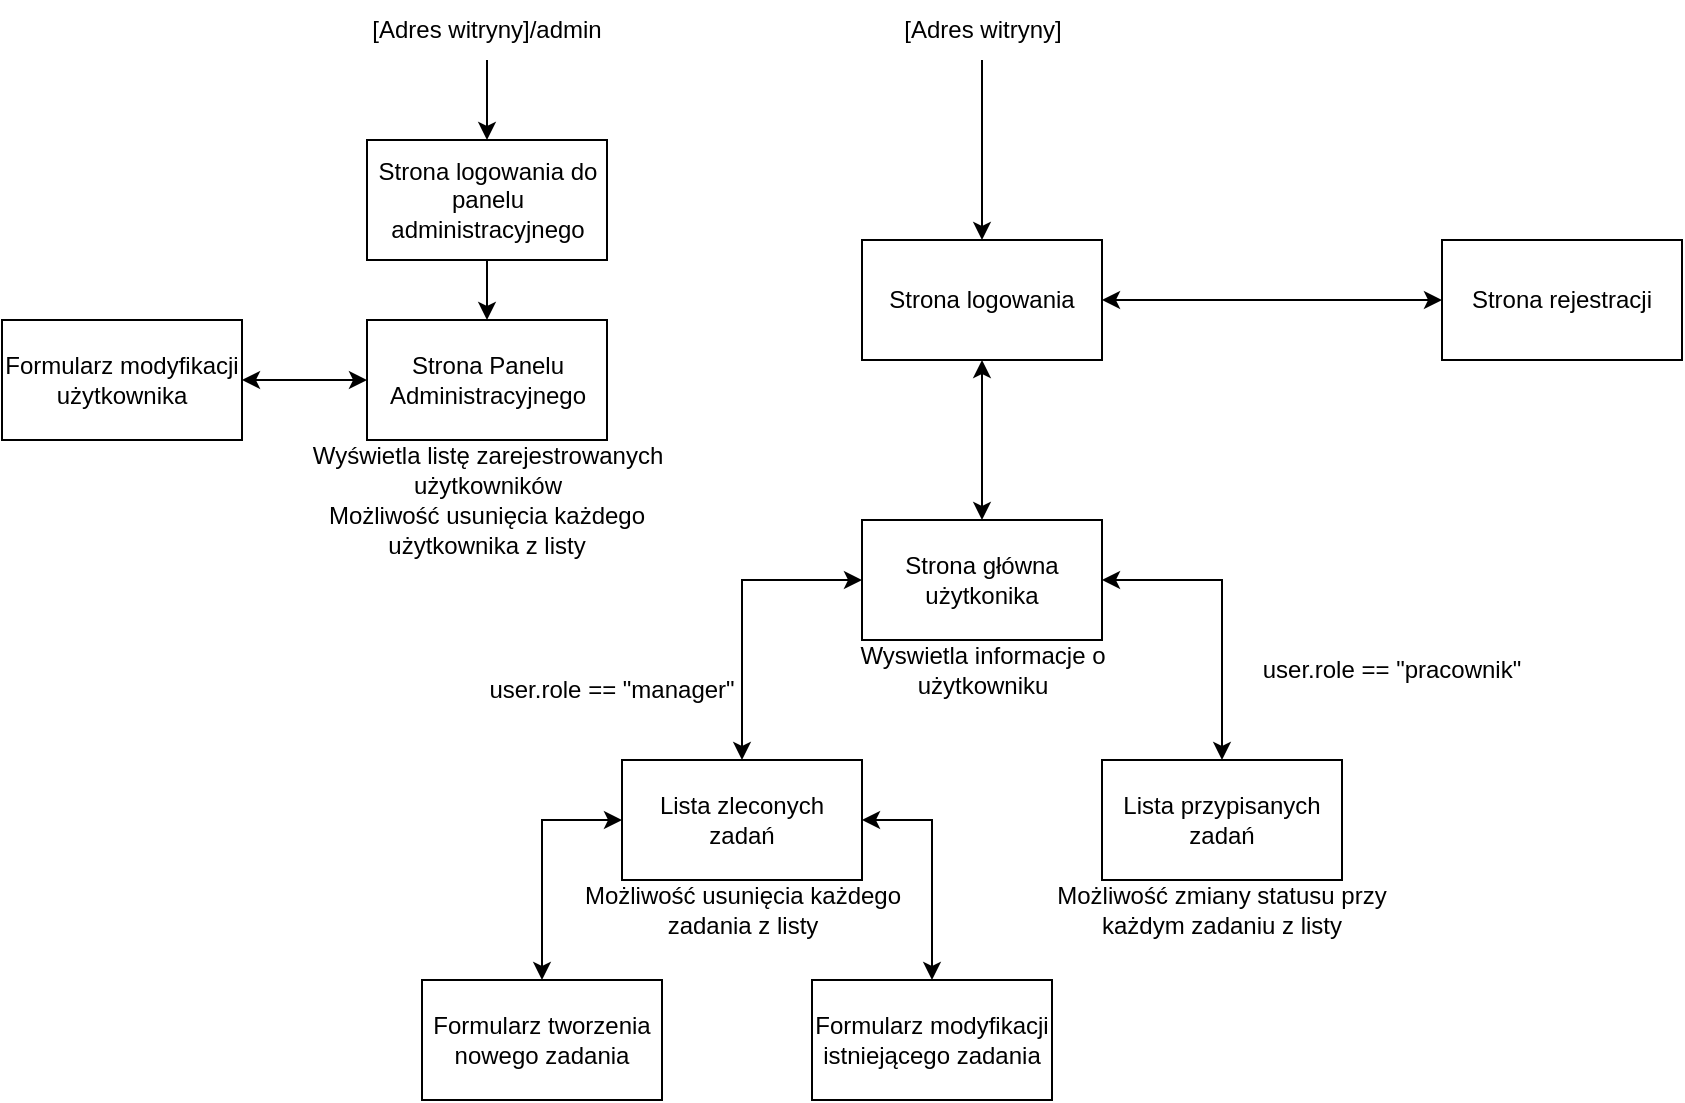 <mxfile version="24.2.5" type="device">
  <diagram name="Strona-1" id="TSGSGOjUfx4-wDD76mtl">
    <mxGraphModel dx="1050" dy="522" grid="1" gridSize="10" guides="1" tooltips="1" connect="1" arrows="1" fold="1" page="1" pageScale="1" pageWidth="1169" pageHeight="827" background="#ffffff" math="0" shadow="0">
      <root>
        <mxCell id="0" />
        <mxCell id="1" parent="0" />
        <mxCell id="w35nY8qTUXebuO3vPiI_-16" style="edgeStyle=orthogonalEdgeStyle;rounded=0;orthogonalLoop=1;jettySize=auto;html=1;startArrow=classic;startFill=1;" edge="1" parent="1" source="w35nY8qTUXebuO3vPiI_-1" target="w35nY8qTUXebuO3vPiI_-7">
          <mxGeometry relative="1" as="geometry" />
        </mxCell>
        <mxCell id="w35nY8qTUXebuO3vPiI_-1" value="Strona logowania" style="rounded=0;whiteSpace=wrap;html=1;" vertex="1" parent="1">
          <mxGeometry x="490" y="140" width="120" height="60" as="geometry" />
        </mxCell>
        <mxCell id="w35nY8qTUXebuO3vPiI_-3" style="edgeStyle=orthogonalEdgeStyle;rounded=0;orthogonalLoop=1;jettySize=auto;html=1;entryX=0.5;entryY=0;entryDx=0;entryDy=0;" edge="1" parent="1" source="w35nY8qTUXebuO3vPiI_-2" target="w35nY8qTUXebuO3vPiI_-1">
          <mxGeometry relative="1" as="geometry" />
        </mxCell>
        <mxCell id="w35nY8qTUXebuO3vPiI_-2" value="[Adres witryny]" style="text;html=1;align=center;verticalAlign=middle;whiteSpace=wrap;rounded=0;" vertex="1" parent="1">
          <mxGeometry x="487.5" y="20" width="125" height="30" as="geometry" />
        </mxCell>
        <mxCell id="w35nY8qTUXebuO3vPiI_-37" style="edgeStyle=orthogonalEdgeStyle;rounded=0;orthogonalLoop=1;jettySize=auto;html=1;entryX=0.5;entryY=0;entryDx=0;entryDy=0;" edge="1" parent="1" source="w35nY8qTUXebuO3vPiI_-4" target="w35nY8qTUXebuO3vPiI_-35">
          <mxGeometry relative="1" as="geometry" />
        </mxCell>
        <mxCell id="w35nY8qTUXebuO3vPiI_-4" value="[Adres witryny]/admin" style="text;html=1;align=center;verticalAlign=middle;whiteSpace=wrap;rounded=0;" vertex="1" parent="1">
          <mxGeometry x="240" y="20" width="125" height="30" as="geometry" />
        </mxCell>
        <mxCell id="w35nY8qTUXebuO3vPiI_-34" style="edgeStyle=orthogonalEdgeStyle;rounded=0;orthogonalLoop=1;jettySize=auto;html=1;entryX=1;entryY=0.5;entryDx=0;entryDy=0;startArrow=classic;startFill=1;" edge="1" parent="1" source="w35nY8qTUXebuO3vPiI_-5" target="w35nY8qTUXebuO3vPiI_-32">
          <mxGeometry relative="1" as="geometry" />
        </mxCell>
        <mxCell id="w35nY8qTUXebuO3vPiI_-5" value="Strona Panelu Administracyjnego" style="rounded=0;whiteSpace=wrap;html=1;" vertex="1" parent="1">
          <mxGeometry x="242.5" y="180" width="120" height="60" as="geometry" />
        </mxCell>
        <mxCell id="w35nY8qTUXebuO3vPiI_-19" style="edgeStyle=orthogonalEdgeStyle;rounded=0;orthogonalLoop=1;jettySize=auto;html=1;startArrow=classic;startFill=1;" edge="1" parent="1" source="w35nY8qTUXebuO3vPiI_-7" target="w35nY8qTUXebuO3vPiI_-18">
          <mxGeometry relative="1" as="geometry">
            <Array as="points">
              <mxPoint x="430" y="310" />
            </Array>
          </mxGeometry>
        </mxCell>
        <mxCell id="w35nY8qTUXebuO3vPiI_-22" style="edgeStyle=orthogonalEdgeStyle;rounded=0;orthogonalLoop=1;jettySize=auto;html=1;entryX=0.5;entryY=0;entryDx=0;entryDy=0;startArrow=classic;startFill=1;" edge="1" parent="1" source="w35nY8qTUXebuO3vPiI_-7" target="w35nY8qTUXebuO3vPiI_-21">
          <mxGeometry relative="1" as="geometry">
            <Array as="points">
              <mxPoint x="670" y="310" />
            </Array>
          </mxGeometry>
        </mxCell>
        <mxCell id="w35nY8qTUXebuO3vPiI_-7" value="Strona główna użytkonika" style="rounded=0;whiteSpace=wrap;html=1;" vertex="1" parent="1">
          <mxGeometry x="490" y="280" width="120" height="60" as="geometry" />
        </mxCell>
        <mxCell id="w35nY8qTUXebuO3vPiI_-15" style="edgeStyle=orthogonalEdgeStyle;rounded=0;orthogonalLoop=1;jettySize=auto;html=1;entryX=1;entryY=0.5;entryDx=0;entryDy=0;startArrow=classic;startFill=1;" edge="1" parent="1" source="w35nY8qTUXebuO3vPiI_-12" target="w35nY8qTUXebuO3vPiI_-1">
          <mxGeometry relative="1" as="geometry" />
        </mxCell>
        <mxCell id="w35nY8qTUXebuO3vPiI_-12" value="Strona rejestracji" style="rounded=0;whiteSpace=wrap;html=1;" vertex="1" parent="1">
          <mxGeometry x="780" y="140" width="120" height="60" as="geometry" />
        </mxCell>
        <mxCell id="w35nY8qTUXebuO3vPiI_-17" value="Wyswietla informacje o użytkowniku" style="text;html=1;align=center;verticalAlign=middle;whiteSpace=wrap;rounded=0;" vertex="1" parent="1">
          <mxGeometry x="482.5" y="340" width="135" height="30" as="geometry" />
        </mxCell>
        <mxCell id="w35nY8qTUXebuO3vPiI_-25" style="edgeStyle=orthogonalEdgeStyle;rounded=0;orthogonalLoop=1;jettySize=auto;html=1;entryX=0.5;entryY=0;entryDx=0;entryDy=0;startArrow=classic;startFill=1;" edge="1" parent="1" source="w35nY8qTUXebuO3vPiI_-18" target="w35nY8qTUXebuO3vPiI_-24">
          <mxGeometry relative="1" as="geometry">
            <Array as="points">
              <mxPoint x="330" y="430" />
            </Array>
          </mxGeometry>
        </mxCell>
        <mxCell id="w35nY8qTUXebuO3vPiI_-27" style="edgeStyle=orthogonalEdgeStyle;rounded=0;orthogonalLoop=1;jettySize=auto;html=1;entryX=0.5;entryY=0;entryDx=0;entryDy=0;startArrow=classic;startFill=1;" edge="1" parent="1" source="w35nY8qTUXebuO3vPiI_-18" target="w35nY8qTUXebuO3vPiI_-26">
          <mxGeometry relative="1" as="geometry">
            <Array as="points">
              <mxPoint x="525" y="430" />
            </Array>
          </mxGeometry>
        </mxCell>
        <mxCell id="w35nY8qTUXebuO3vPiI_-18" value="Lista zleconych zadań" style="rounded=0;whiteSpace=wrap;html=1;" vertex="1" parent="1">
          <mxGeometry x="370" y="400" width="120" height="60" as="geometry" />
        </mxCell>
        <mxCell id="w35nY8qTUXebuO3vPiI_-20" value="user.role == &quot;manager&quot;" style="text;html=1;align=center;verticalAlign=middle;whiteSpace=wrap;rounded=0;" vertex="1" parent="1">
          <mxGeometry x="280" y="350" width="170" height="30" as="geometry" />
        </mxCell>
        <mxCell id="w35nY8qTUXebuO3vPiI_-21" value="Lista przypisanych zadań" style="rounded=0;whiteSpace=wrap;html=1;" vertex="1" parent="1">
          <mxGeometry x="610" y="400" width="120" height="60" as="geometry" />
        </mxCell>
        <mxCell id="w35nY8qTUXebuO3vPiI_-23" value="user.role == &quot;pracownik&quot;" style="text;html=1;align=center;verticalAlign=middle;whiteSpace=wrap;rounded=0;" vertex="1" parent="1">
          <mxGeometry x="670" y="340" width="170" height="30" as="geometry" />
        </mxCell>
        <mxCell id="w35nY8qTUXebuO3vPiI_-24" value="Formularz tworzenia nowego zadania" style="rounded=0;whiteSpace=wrap;html=1;" vertex="1" parent="1">
          <mxGeometry x="270" y="510" width="120" height="60" as="geometry" />
        </mxCell>
        <mxCell id="w35nY8qTUXebuO3vPiI_-26" value="Formularz modyfikacji istniejącego zadania" style="rounded=0;whiteSpace=wrap;html=1;" vertex="1" parent="1">
          <mxGeometry x="465" y="510" width="120" height="60" as="geometry" />
        </mxCell>
        <mxCell id="w35nY8qTUXebuO3vPiI_-28" value="Możliwość usunięcia każdego zadania z listy" style="text;html=1;align=center;verticalAlign=middle;whiteSpace=wrap;rounded=0;" vertex="1" parent="1">
          <mxGeometry x="333.75" y="460" width="192.5" height="30" as="geometry" />
        </mxCell>
        <mxCell id="w35nY8qTUXebuO3vPiI_-29" value="Możliwość zmiany statusu przy każdym zadaniu z listy" style="text;html=1;align=center;verticalAlign=middle;whiteSpace=wrap;rounded=0;" vertex="1" parent="1">
          <mxGeometry x="586.25" y="460" width="167.5" height="30" as="geometry" />
        </mxCell>
        <mxCell id="w35nY8qTUXebuO3vPiI_-30" value="Wyświetla listę zarejestrowanych użytkowników" style="text;html=1;align=center;verticalAlign=middle;whiteSpace=wrap;rounded=0;" vertex="1" parent="1">
          <mxGeometry x="202.5" y="240" width="200" height="30" as="geometry" />
        </mxCell>
        <mxCell id="w35nY8qTUXebuO3vPiI_-31" value="Możliwość usunięcia każdego użytkownika z listy" style="text;html=1;align=center;verticalAlign=middle;whiteSpace=wrap;rounded=0;" vertex="1" parent="1">
          <mxGeometry x="206.25" y="270" width="192.5" height="30" as="geometry" />
        </mxCell>
        <mxCell id="w35nY8qTUXebuO3vPiI_-32" value="Formularz modyfikacji użytkownika" style="rounded=0;whiteSpace=wrap;html=1;" vertex="1" parent="1">
          <mxGeometry x="60" y="180" width="120" height="60" as="geometry" />
        </mxCell>
        <mxCell id="w35nY8qTUXebuO3vPiI_-33" style="edgeStyle=orthogonalEdgeStyle;rounded=0;orthogonalLoop=1;jettySize=auto;html=1;exitX=0.5;exitY=1;exitDx=0;exitDy=0;" edge="1" parent="1" source="w35nY8qTUXebuO3vPiI_-30" target="w35nY8qTUXebuO3vPiI_-30">
          <mxGeometry relative="1" as="geometry" />
        </mxCell>
        <mxCell id="w35nY8qTUXebuO3vPiI_-38" style="edgeStyle=orthogonalEdgeStyle;rounded=0;orthogonalLoop=1;jettySize=auto;html=1;entryX=0.5;entryY=0;entryDx=0;entryDy=0;" edge="1" parent="1" source="w35nY8qTUXebuO3vPiI_-35" target="w35nY8qTUXebuO3vPiI_-5">
          <mxGeometry relative="1" as="geometry" />
        </mxCell>
        <mxCell id="w35nY8qTUXebuO3vPiI_-35" value="Strona logowania do panelu administracyjnego" style="rounded=0;whiteSpace=wrap;html=1;" vertex="1" parent="1">
          <mxGeometry x="242.5" y="90" width="120" height="60" as="geometry" />
        </mxCell>
      </root>
    </mxGraphModel>
  </diagram>
</mxfile>
